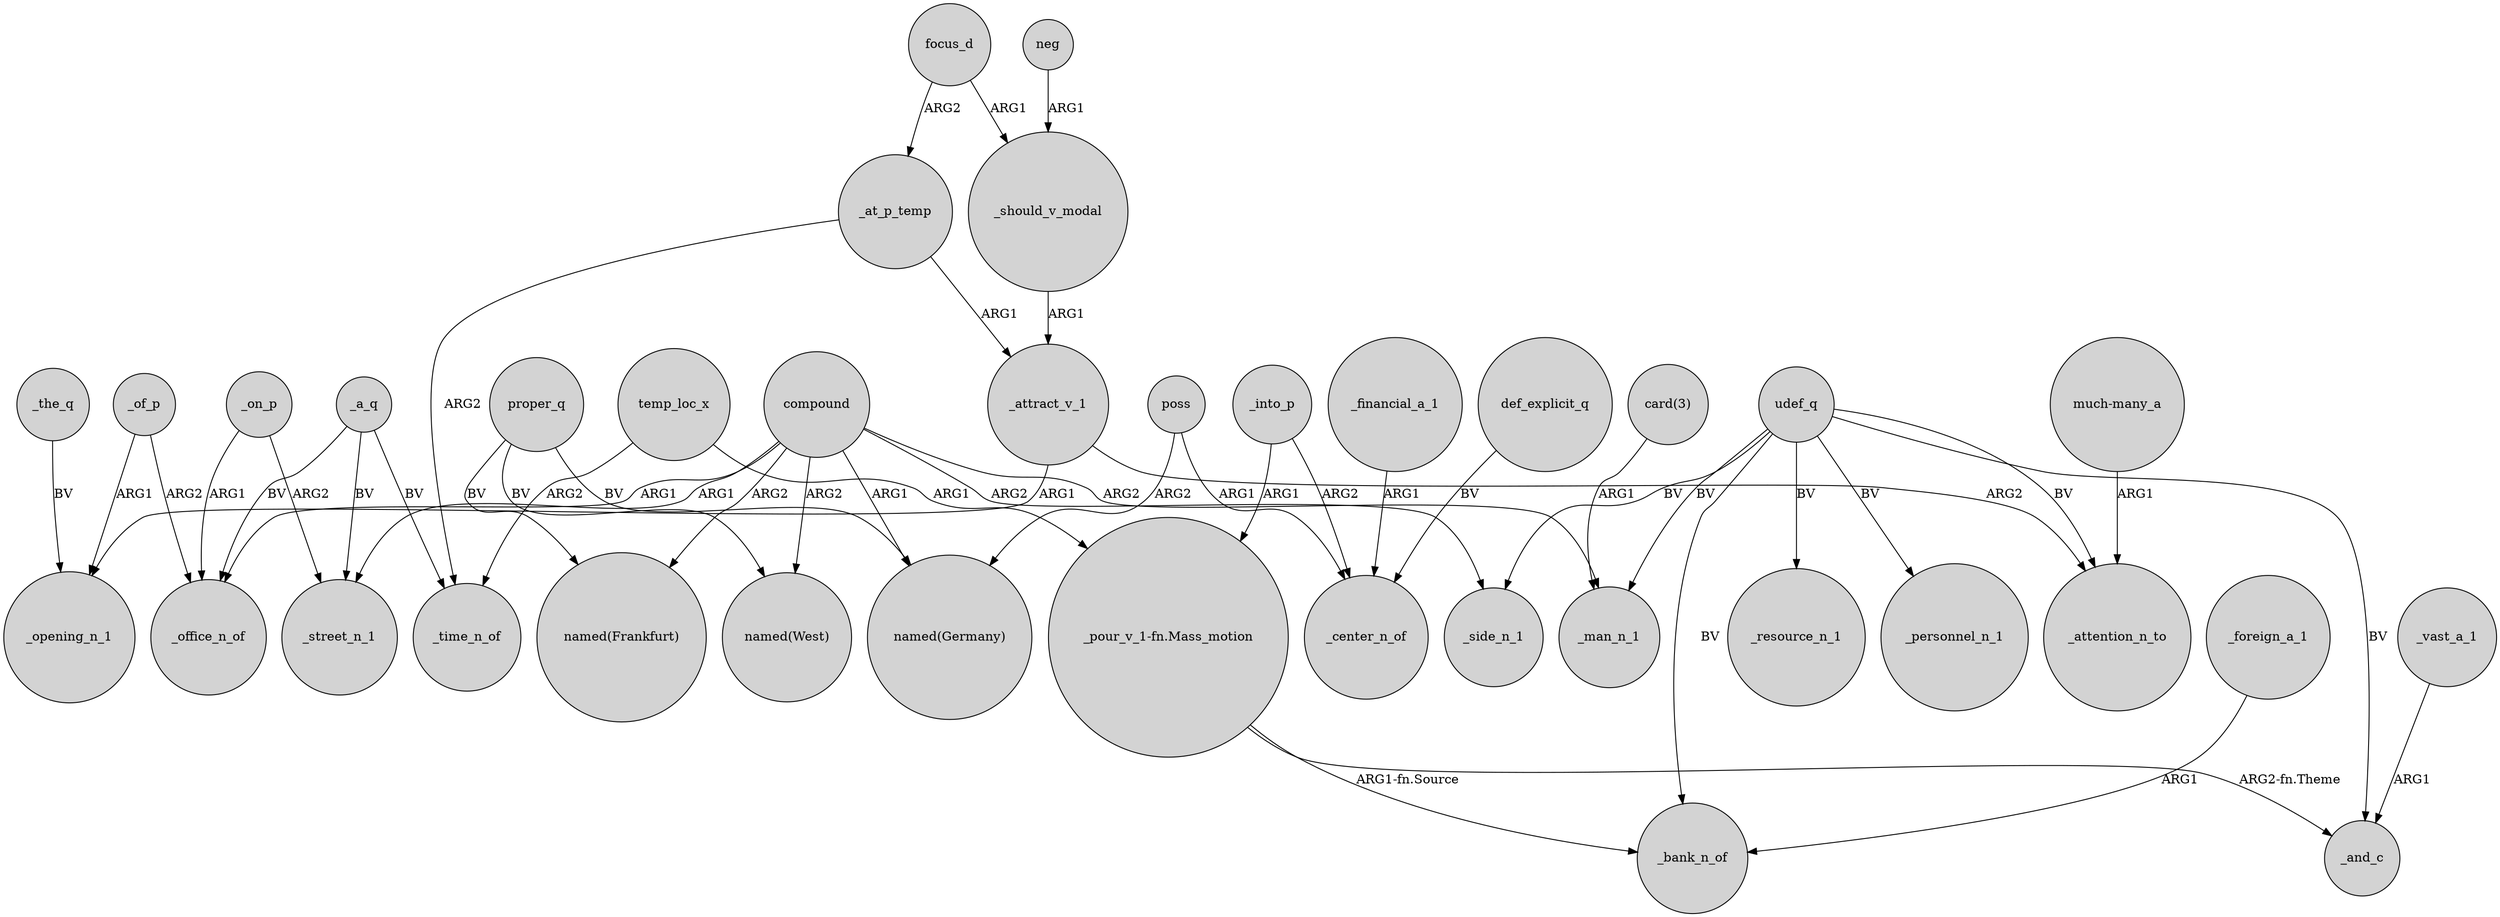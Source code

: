 digraph {
	node [shape=circle style=filled]
	focus_d -> _at_p_temp [label=ARG2]
	compound -> "named(West)" [label=ARG2]
	_attract_v_1 -> _opening_n_1 [label=ARG1]
	proper_q -> "named(Germany)" [label=BV]
	neg -> _should_v_modal [label=ARG1]
	_on_p -> _street_n_1 [label=ARG2]
	udef_q -> _attention_n_to [label=BV]
	_foreign_a_1 -> _bank_n_of [label=ARG1]
	_attract_v_1 -> _attention_n_to [label=ARG2]
	compound -> _side_n_1 [label=ARG2]
	_vast_a_1 -> _and_c [label=ARG1]
	def_explicit_q -> _center_n_of [label=BV]
	_should_v_modal -> _attract_v_1 [label=ARG1]
	_at_p_temp -> _time_n_of [label=ARG2]
	compound -> _office_n_of [label=ARG1]
	_a_q -> _street_n_1 [label=BV]
	_of_p -> _opening_n_1 [label=ARG1]
	_a_q -> _time_n_of [label=BV]
	proper_q -> "named(West)" [label=BV]
	poss -> _center_n_of [label=ARG1]
	compound -> _street_n_1 [label=ARG1]
	_the_q -> _opening_n_1 [label=BV]
	temp_loc_x -> "_pour_v_1-fn.Mass_motion" [label=ARG1]
	"card(3)" -> _man_n_1 [label=ARG1]
	"_pour_v_1-fn.Mass_motion" -> _bank_n_of [label="ARG1-fn.Source"]
	compound -> _man_n_1 [label=ARG2]
	udef_q -> _side_n_1 [label=BV]
	proper_q -> "named(Frankfurt)" [label=BV]
	focus_d -> _should_v_modal [label=ARG1]
	"much-many_a" -> _attention_n_to [label=ARG1]
	udef_q -> _resource_n_1 [label=BV]
	temp_loc_x -> _time_n_of [label=ARG2]
	compound -> "named(Germany)" [label=ARG1]
	compound -> "named(Frankfurt)" [label=ARG2]
	_at_p_temp -> _attract_v_1 [label=ARG1]
	_on_p -> _office_n_of [label=ARG1]
	udef_q -> _personnel_n_1 [label=BV]
	_into_p -> _center_n_of [label=ARG2]
	udef_q -> _man_n_1 [label=BV]
	_a_q -> _office_n_of [label=BV]
	_of_p -> _office_n_of [label=ARG2]
	poss -> "named(Germany)" [label=ARG2]
	udef_q -> _and_c [label=BV]
	_financial_a_1 -> _center_n_of [label=ARG1]
	_into_p -> "_pour_v_1-fn.Mass_motion" [label=ARG1]
	udef_q -> _bank_n_of [label=BV]
	"_pour_v_1-fn.Mass_motion" -> _and_c [label="ARG2-fn.Theme"]
}
